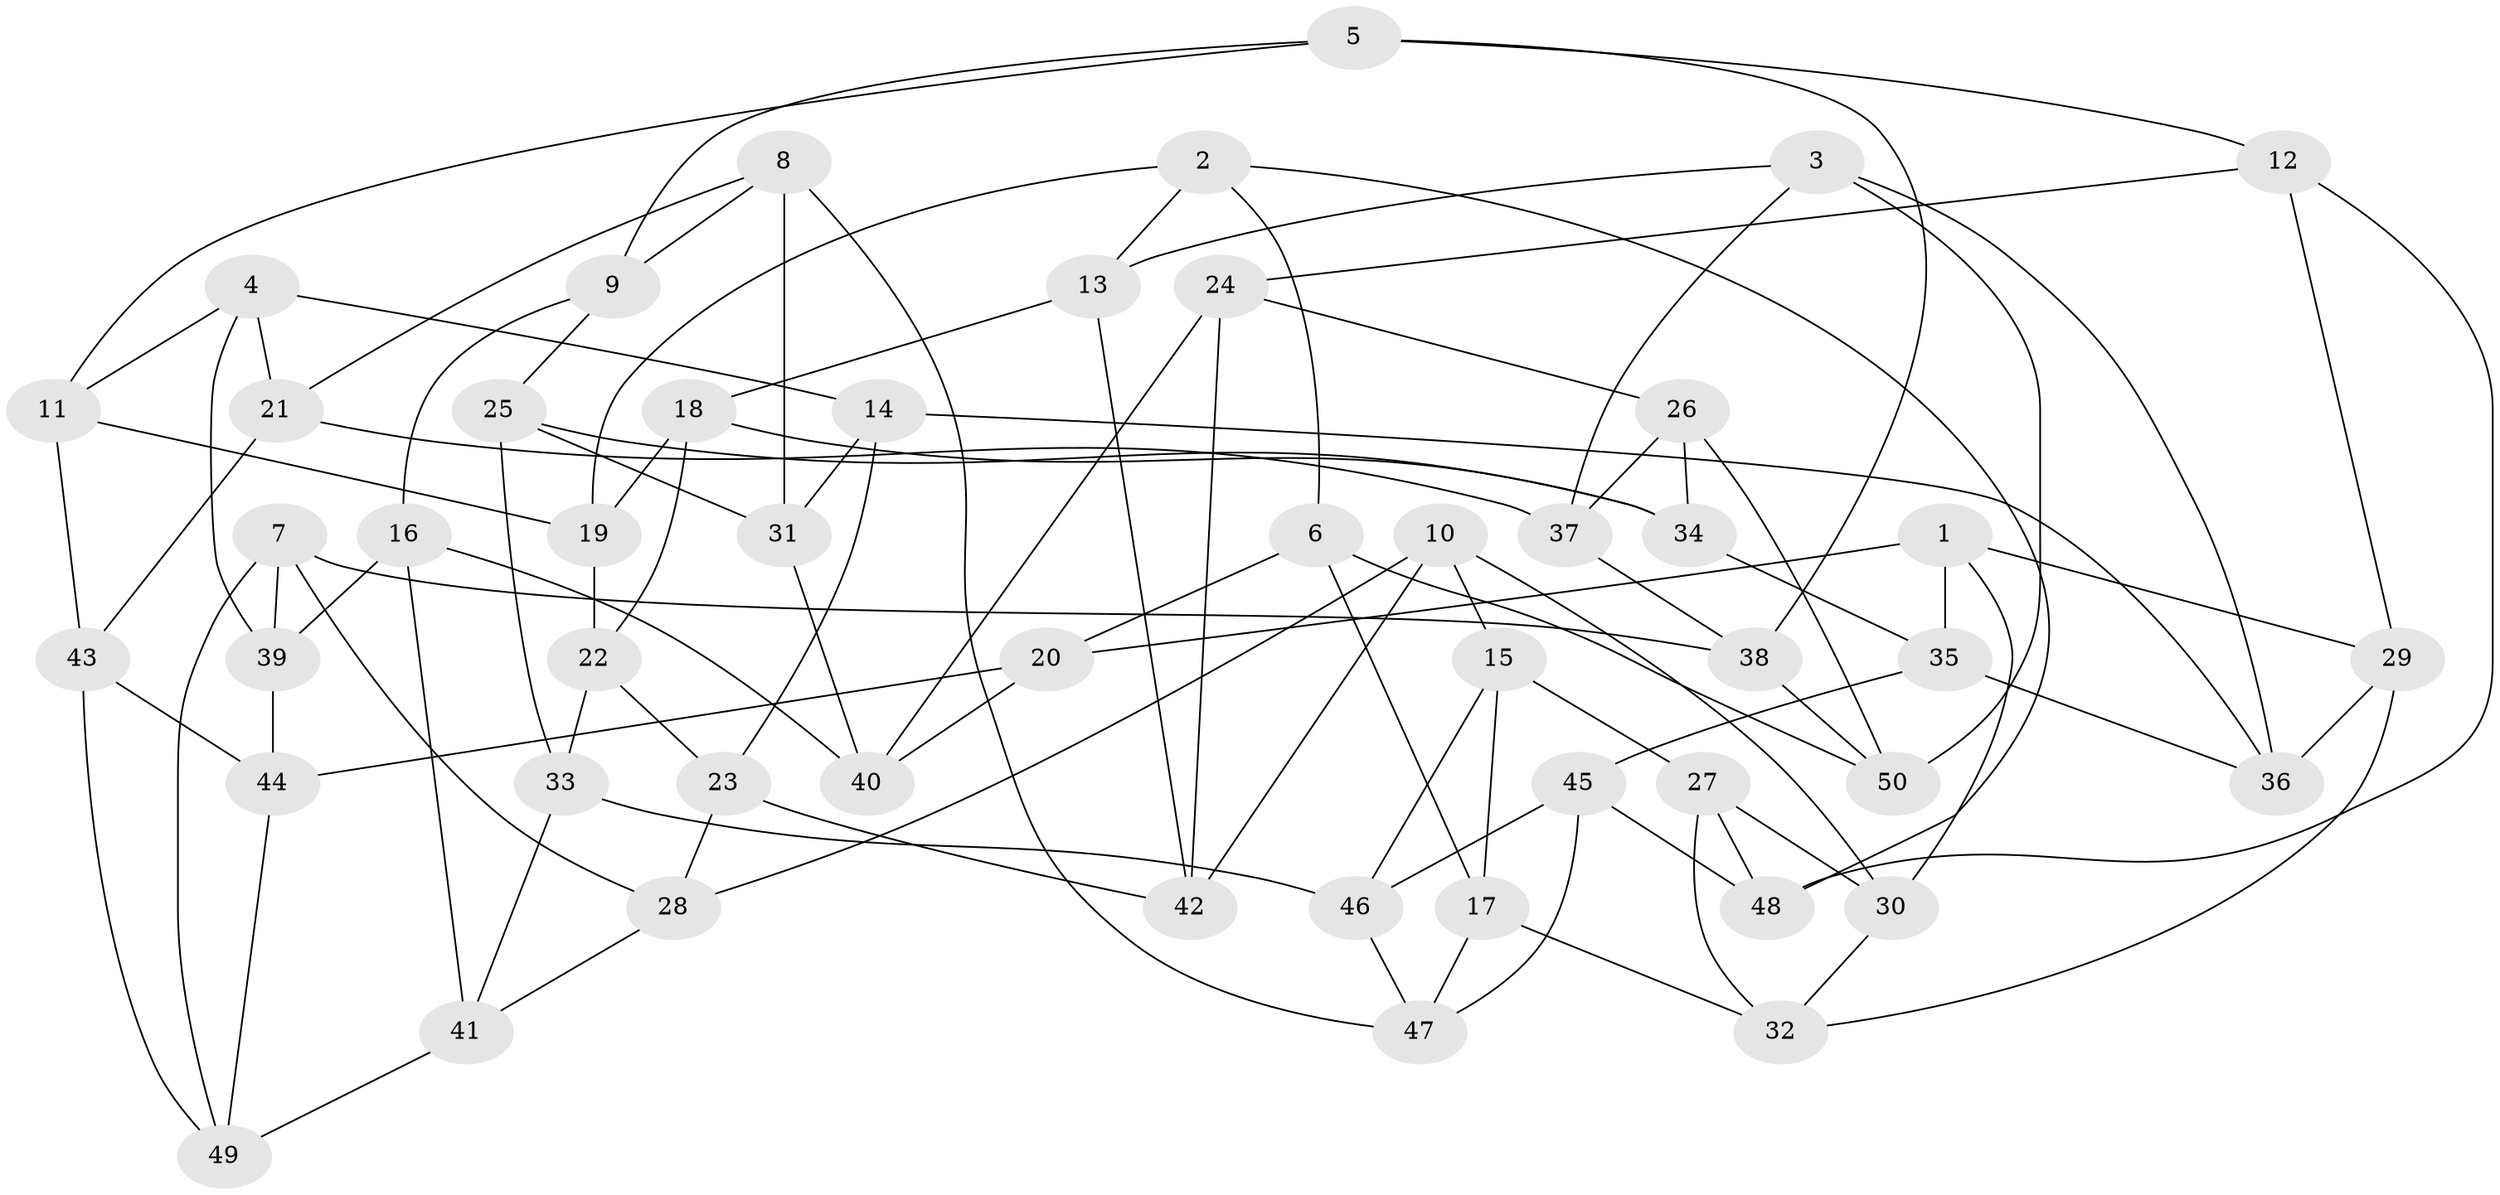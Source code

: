 // coarse degree distribution, {7: 0.3125, 9: 0.0625, 3: 0.125, 6: 0.1875, 4: 0.1875, 2: 0.125}
// Generated by graph-tools (version 1.1) at 2025/53/03/04/25 22:53:42]
// undirected, 50 vertices, 100 edges
graph export_dot {
  node [color=gray90,style=filled];
  1;
  2;
  3;
  4;
  5;
  6;
  7;
  8;
  9;
  10;
  11;
  12;
  13;
  14;
  15;
  16;
  17;
  18;
  19;
  20;
  21;
  22;
  23;
  24;
  25;
  26;
  27;
  28;
  29;
  30;
  31;
  32;
  33;
  34;
  35;
  36;
  37;
  38;
  39;
  40;
  41;
  42;
  43;
  44;
  45;
  46;
  47;
  48;
  49;
  50;
  1 -- 30;
  1 -- 20;
  1 -- 29;
  1 -- 35;
  2 -- 13;
  2 -- 6;
  2 -- 19;
  2 -- 48;
  3 -- 50;
  3 -- 36;
  3 -- 37;
  3 -- 13;
  4 -- 21;
  4 -- 39;
  4 -- 11;
  4 -- 14;
  5 -- 38;
  5 -- 12;
  5 -- 9;
  5 -- 11;
  6 -- 17;
  6 -- 20;
  6 -- 50;
  7 -- 38;
  7 -- 49;
  7 -- 39;
  7 -- 28;
  8 -- 31;
  8 -- 21;
  8 -- 9;
  8 -- 47;
  9 -- 25;
  9 -- 16;
  10 -- 30;
  10 -- 28;
  10 -- 15;
  10 -- 42;
  11 -- 43;
  11 -- 19;
  12 -- 48;
  12 -- 29;
  12 -- 24;
  13 -- 18;
  13 -- 42;
  14 -- 36;
  14 -- 23;
  14 -- 31;
  15 -- 17;
  15 -- 46;
  15 -- 27;
  16 -- 39;
  16 -- 40;
  16 -- 41;
  17 -- 32;
  17 -- 47;
  18 -- 34;
  18 -- 19;
  18 -- 22;
  19 -- 22;
  20 -- 40;
  20 -- 44;
  21 -- 43;
  21 -- 37;
  22 -- 23;
  22 -- 33;
  23 -- 42;
  23 -- 28;
  24 -- 26;
  24 -- 42;
  24 -- 40;
  25 -- 31;
  25 -- 33;
  25 -- 34;
  26 -- 37;
  26 -- 34;
  26 -- 50;
  27 -- 30;
  27 -- 32;
  27 -- 48;
  28 -- 41;
  29 -- 36;
  29 -- 32;
  30 -- 32;
  31 -- 40;
  33 -- 46;
  33 -- 41;
  34 -- 35;
  35 -- 45;
  35 -- 36;
  37 -- 38;
  38 -- 50;
  39 -- 44;
  41 -- 49;
  43 -- 44;
  43 -- 49;
  44 -- 49;
  45 -- 48;
  45 -- 46;
  45 -- 47;
  46 -- 47;
}
